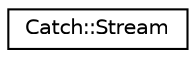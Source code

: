digraph "Graphical Class Hierarchy"
{
  edge [fontname="Helvetica",fontsize="10",labelfontname="Helvetica",labelfontsize="10"];
  node [fontname="Helvetica",fontsize="10",shape=record];
  rankdir="LR";
  Node1 [label="Catch::Stream",height=0.2,width=0.4,color="black", fillcolor="white", style="filled",URL="$d4/d63/classCatch_1_1Stream.html"];
}
